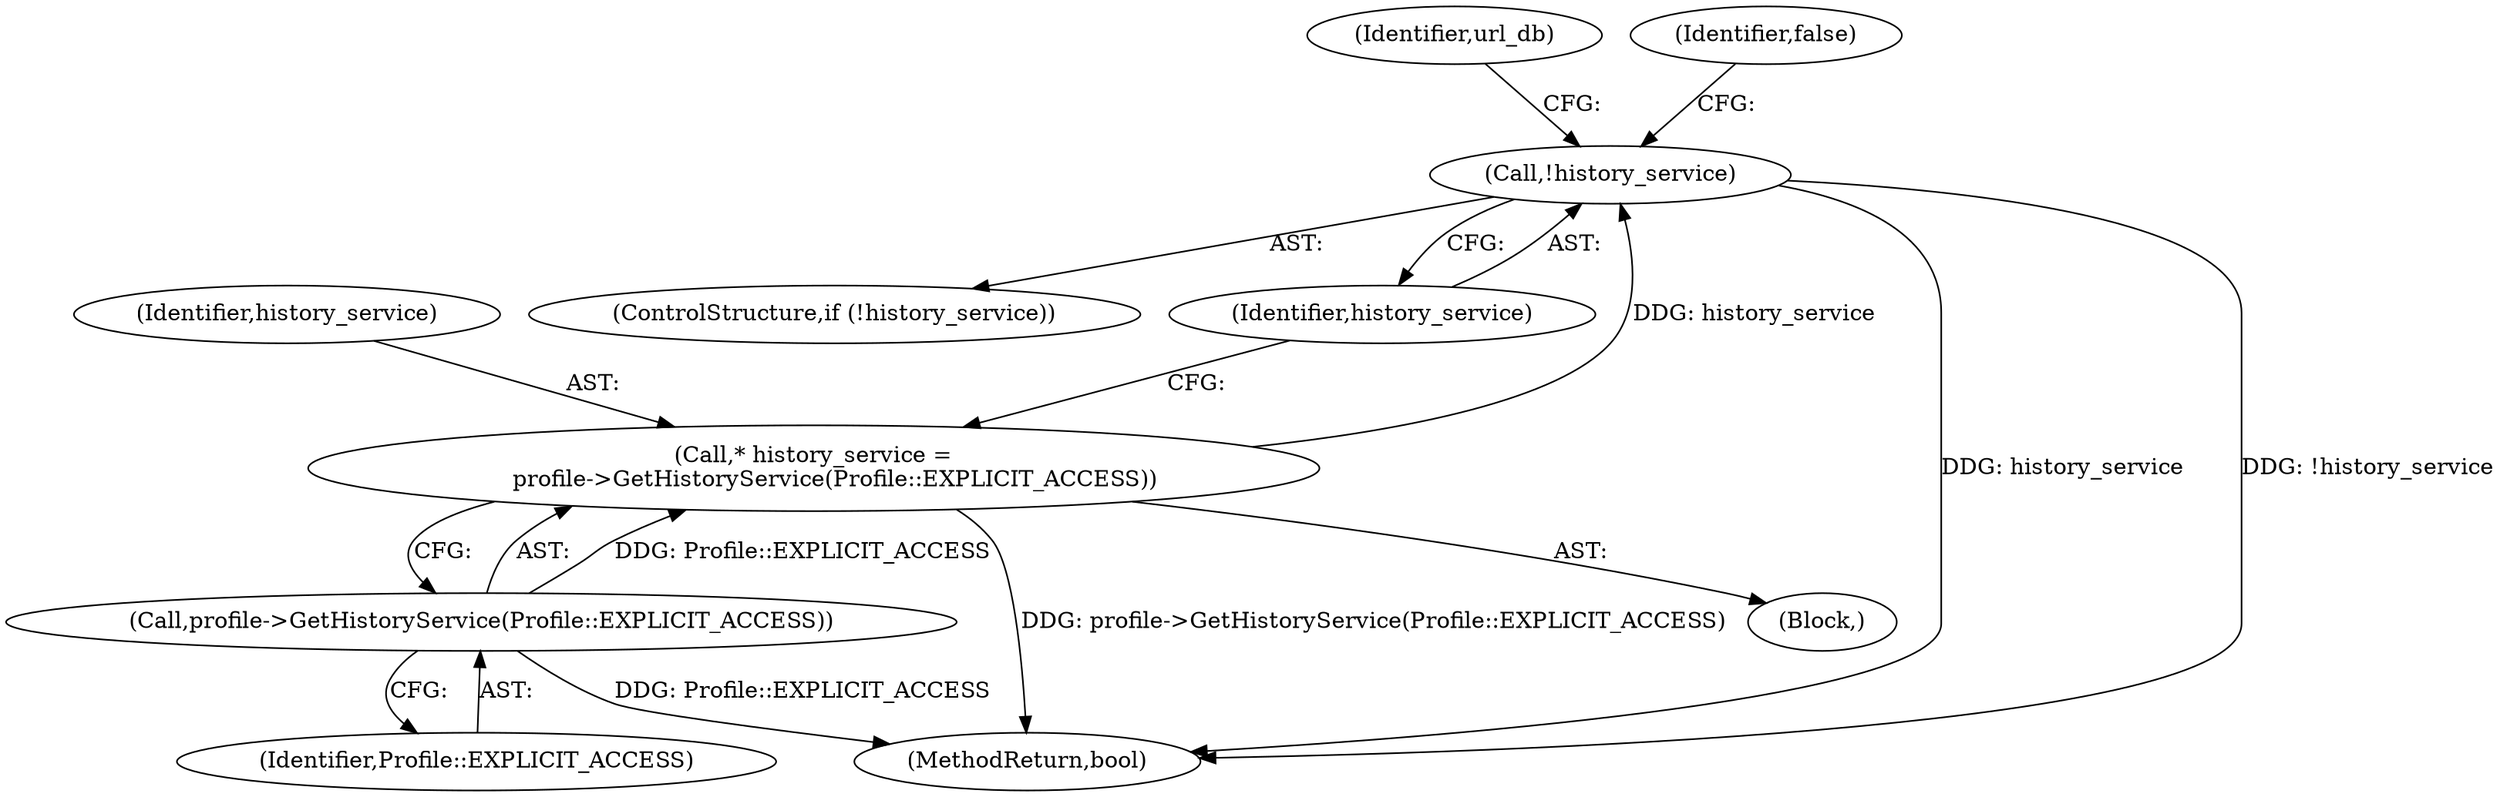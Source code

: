 digraph "1_Chrome_dbcfe72cb16222c9f7e7907fcc5f35b27cc25331@pointer" {
"1000113" [label="(Call,!history_service)"];
"1000108" [label="(Call,* history_service =\n      profile->GetHistoryService(Profile::EXPLICIT_ACCESS))"];
"1000110" [label="(Call,profile->GetHistoryService(Profile::EXPLICIT_ACCESS))"];
"1000104" [label="(Block,)"];
"1000109" [label="(Identifier,history_service)"];
"1000110" [label="(Call,profile->GetHistoryService(Profile::EXPLICIT_ACCESS))"];
"1000112" [label="(ControlStructure,if (!history_service))"];
"1000131" [label="(MethodReturn,bool)"];
"1000113" [label="(Call,!history_service)"];
"1000119" [label="(Identifier,url_db)"];
"1000111" [label="(Identifier,Profile::EXPLICIT_ACCESS)"];
"1000108" [label="(Call,* history_service =\n      profile->GetHistoryService(Profile::EXPLICIT_ACCESS))"];
"1000116" [label="(Identifier,false)"];
"1000114" [label="(Identifier,history_service)"];
"1000113" -> "1000112"  [label="AST: "];
"1000113" -> "1000114"  [label="CFG: "];
"1000114" -> "1000113"  [label="AST: "];
"1000116" -> "1000113"  [label="CFG: "];
"1000119" -> "1000113"  [label="CFG: "];
"1000113" -> "1000131"  [label="DDG: history_service"];
"1000113" -> "1000131"  [label="DDG: !history_service"];
"1000108" -> "1000113"  [label="DDG: history_service"];
"1000108" -> "1000104"  [label="AST: "];
"1000108" -> "1000110"  [label="CFG: "];
"1000109" -> "1000108"  [label="AST: "];
"1000110" -> "1000108"  [label="AST: "];
"1000114" -> "1000108"  [label="CFG: "];
"1000108" -> "1000131"  [label="DDG: profile->GetHistoryService(Profile::EXPLICIT_ACCESS)"];
"1000110" -> "1000108"  [label="DDG: Profile::EXPLICIT_ACCESS"];
"1000110" -> "1000111"  [label="CFG: "];
"1000111" -> "1000110"  [label="AST: "];
"1000110" -> "1000131"  [label="DDG: Profile::EXPLICIT_ACCESS"];
}
